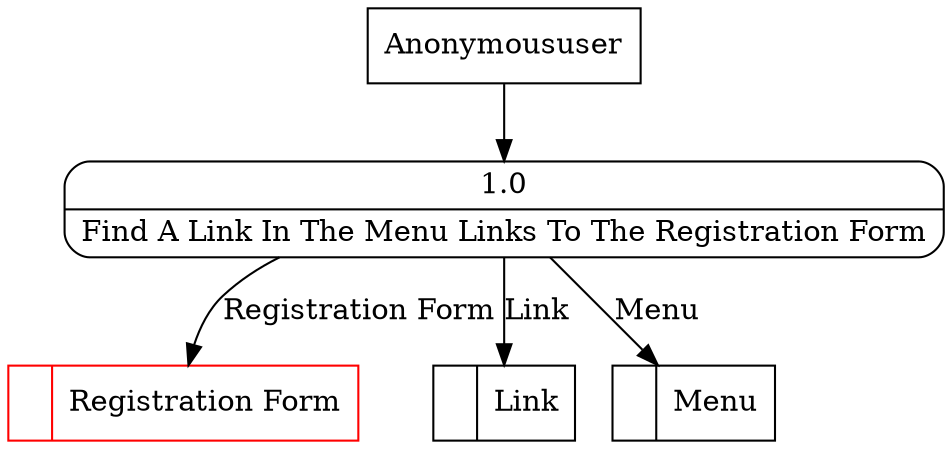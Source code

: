 digraph dfd2{ 
node[shape=record]
200 [label="<f0>  |<f1> Registration Form " color=red];
201 [label="<f0>  |<f1> Link " ];
202 [label="<f0>  |<f1> Menu " ];
203 [label="Anonymoususer" shape=box];
204 [label="{<f0> 1.0|<f1> Find A Link In The Menu Links To The Registration Form }" shape=Mrecord];
203 -> 204
204 -> 201 [label="Link"]
204 -> 202 [label="Menu"]
204 -> 200 [label="Registration Form"]
}